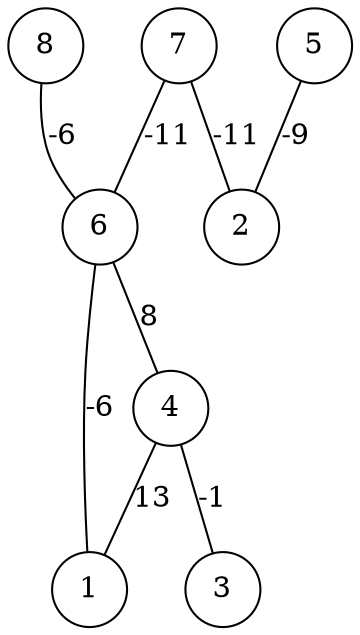 graph { 
	 fontname="Helvetica,Arial,sans-serif" 
	 node [shape = circle]; 
	 8 -- 6 [label = "-6"];
	 7 -- 2 [label = "-11"];
	 7 -- 6 [label = "-11"];
	 6 -- 1 [label = "-6"];
	 6 -- 4 [label = "8"];
	 5 -- 2 [label = "-9"];
	 4 -- 1 [label = "13"];
	 4 -- 3 [label = "-1"];
	 1;
	 2;
	 3;
	 4;
	 5;
	 6;
	 7;
	 8;
}
